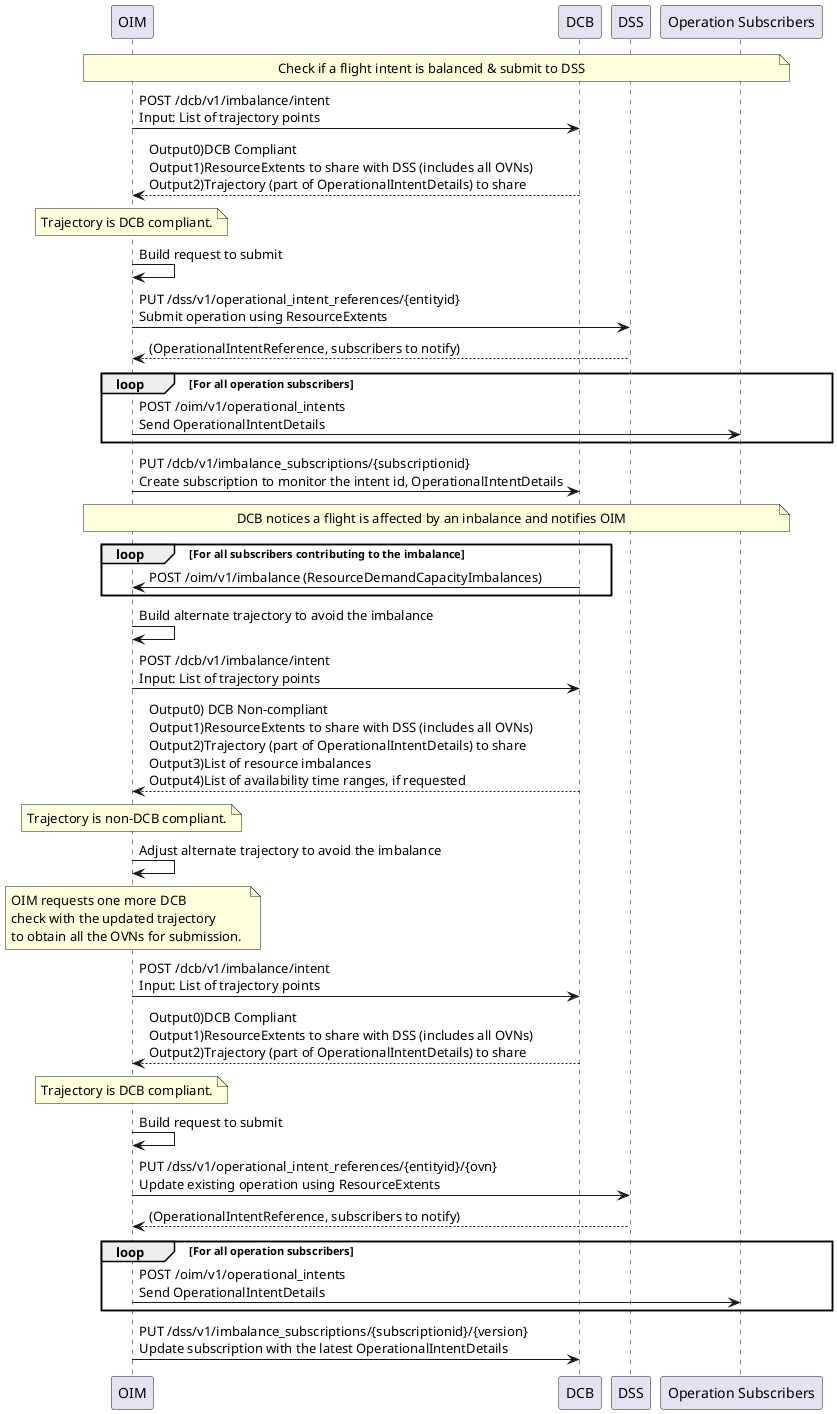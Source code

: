 @startuml

participant "OIM" as oim
participant "DCB" as dcb
participant "DSS" as dss
participant "Operation Subscribers" as subs

note across 
Check if a flight intent is balanced & submit to DSS
end note

oim -> dcb: POST /dcb/v1/imbalance/intent\nInput: List of trajectory points
oim <-- dcb: Output0)DCB Compliant\nOutput1)ResourceExtents to share with DSS (includes all OVNs)\nOutput2)Trajectory (part of OperationalIntentDetails) to share
note over oim
Trajectory is DCB compliant.
end note
oim -> oim: Build request to submit
oim -> dss: PUT /dss/v1/operational_intent_references/{entityid}\nSubmit operation using ResourceExtents
oim <-- dss: (OperationalIntentReference, subscribers to notify)
loop For all operation subscribers
    oim -> subs: POST /oim/v1/operational_intents\nSend OperationalIntentDetails
end
oim -> dcb: PUT /dcb/v1/imbalance_subscriptions/{subscriptionid}\nCreate subscription to monitor the intent id, OperationalIntentDetails

note across 
DCB notices a flight is affected by an inbalance and notifies OIM
end note
loop For all subscribers contributing to the imbalance
    dcb -> oim: POST /oim/v1/imbalance (ResourceDemandCapacityImbalances)
end
oim -> oim: Build alternate trajectory to avoid the imbalance
oim -> dcb: POST /dcb/v1/imbalance/intent\nInput: List of trajectory points
oim <-- dcb: Output0) DCB Non-compliant\nOutput1)ResourceExtents to share with DSS (includes all OVNs)\nOutput2)Trajectory (part of OperationalIntentDetails) to share\nOutput3)List of resource imbalances\nOutput4)List of availability time ranges, if requested

note over oim
Trajectory is non-DCB compliant.
end note
oim -> oim: Adjust alternate trajectory to avoid the imbalance
note over oim
OIM requests one more DCB
check with the updated trajectory
to obtain all the OVNs for submission. 
end note
oim -> dcb: POST /dcb/v1/imbalance/intent\nInput: List of trajectory points
oim <-- dcb: Output0)DCB Compliant\nOutput1)ResourceExtents to share with DSS (includes all OVNs)\nOutput2)Trajectory (part of OperationalIntentDetails) to share
note over oim
Trajectory is DCB compliant.
end note
oim -> oim: Build request to submit

oim -> dss: PUT /dss/v1/operational_intent_references/{entityid}/{ovn}\nUpdate existing operation using ResourceExtents
oim <-- dss: (OperationalIntentReference, subscribers to notify)
loop For all operation subscribers
    oim -> subs: POST /oim/v1/operational_intents\nSend OperationalIntentDetails
end
oim -> dcb: PUT /dss/v1/imbalance_subscriptions/{subscriptionid}/{version}\nUpdate subscription with the latest OperationalIntentDetails

@enduml